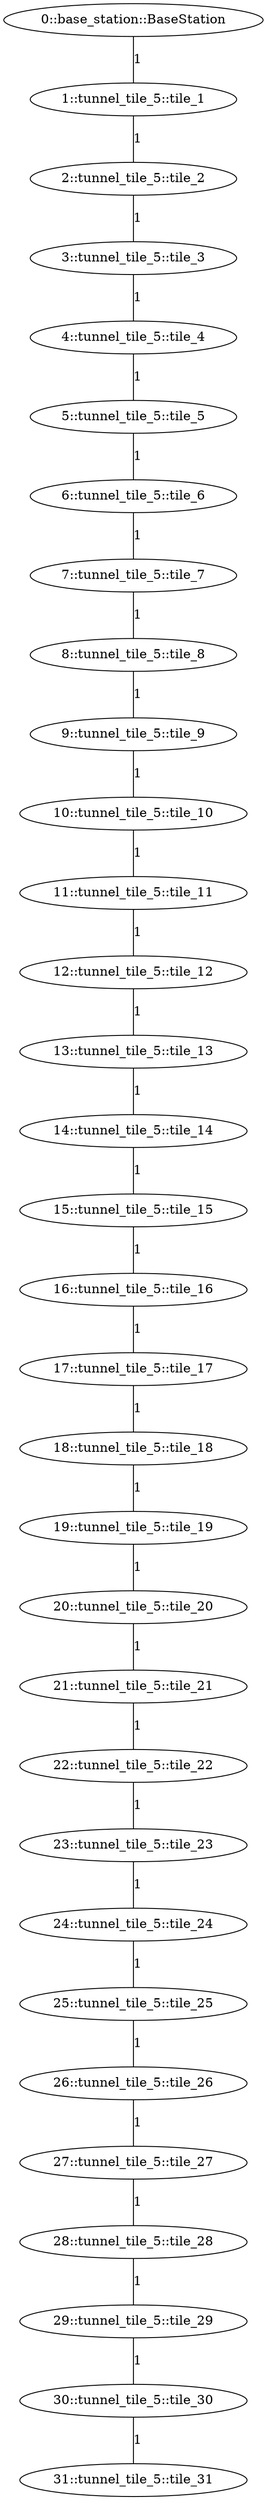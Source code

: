 /* Visibility graph for simple_tunnel_01.tsv */
/* Generated with the tile_tsv.py script: */
/*   tile_tsv.py simple_tunnel_01.tsv -\-graph-file simple_tunnel_01.dot -\-world-file simple_tunnel_01.sdf -\-world-name simple_tunnel_01 */

graph {
  /* ==== Vertices ==== */

  /* Base station / Staging area */
  0   [label="0::base_station::BaseStation"];

  1   [label="1::tunnel_tile_5::tile_1"];
  2   [label="2::tunnel_tile_5::tile_2"];
  3   [label="3::tunnel_tile_5::tile_3"];
  4   [label="4::tunnel_tile_5::tile_4"];
  5   [label="5::tunnel_tile_5::tile_5"];
  6   [label="6::tunnel_tile_5::tile_6"];
  7   [label="7::tunnel_tile_5::tile_7"];
  8   [label="8::tunnel_tile_5::tile_8"];
  9   [label="9::tunnel_tile_5::tile_9"];
  10  [label="10::tunnel_tile_5::tile_10"];
  11  [label="11::tunnel_tile_5::tile_11"];
  12  [label="12::tunnel_tile_5::tile_12"];
  13  [label="13::tunnel_tile_5::tile_13"];
  14  [label="14::tunnel_tile_5::tile_14"];
  15  [label="15::tunnel_tile_5::tile_15"];
  16  [label="16::tunnel_tile_5::tile_16"];
  17  [label="17::tunnel_tile_5::tile_17"];
  18  [label="18::tunnel_tile_5::tile_18"];
  19  [label="19::tunnel_tile_5::tile_19"];
  20  [label="20::tunnel_tile_5::tile_20"];
  21  [label="21::tunnel_tile_5::tile_21"];
  22  [label="22::tunnel_tile_5::tile_22"];
  23  [label="23::tunnel_tile_5::tile_23"];
  24  [label="24::tunnel_tile_5::tile_24"];
  25  [label="25::tunnel_tile_5::tile_25"];
  26  [label="26::tunnel_tile_5::tile_26"];
  27  [label="27::tunnel_tile_5::tile_27"];
  28  [label="28::tunnel_tile_5::tile_28"];
  29  [label="29::tunnel_tile_5::tile_29"];
  30  [label="30::tunnel_tile_5::tile_30"];
  31  [label="31::tunnel_tile_5::tile_31"];

  /* ==== Edges ==== */

  /* Base station */
  0  -- 1   [label=1];
  1  -- 2   [label=1];
  2  -- 3   [label=1];
  3  -- 4   [label=1];
  4  -- 5   [label=1];
  5  -- 6   [label=1];
  6  -- 7   [label=1];
  7  -- 8   [label=1];
  8  -- 9   [label=1];
  9  -- 10  [label=1];
  10 -- 11  [label=1];
  11 -- 12  [label=1];
  12 -- 13  [label=1];
  13 -- 14  [label=1];
  14 -- 15  [label=1];
  15 -- 16  [label=1];
  16 -- 17  [label=1];
  17 -- 18  [label=1];
  18 -- 19  [label=1];
  19 -- 20  [label=1];
  20 -- 21  [label=1];
  21 -- 22  [label=1];
  22 -- 23  [label=1];
  23 -- 24  [label=1];
  24 -- 25  [label=1];
  25 -- 26  [label=1];
  26 -- 27  [label=1];
  27 -- 28  [label=1];
  28 -- 29  [label=1];
  29 -- 30  [label=1];
  30 -- 31  [label=1];
}
